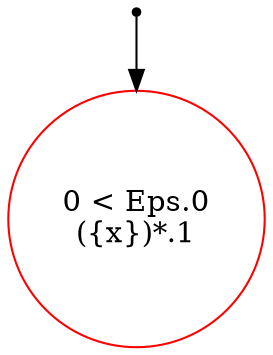 digraph {
 node [shape=point] ENTRY
 node [shape=circle]
0 [label="0 < Eps.0
({x})*.1
" color="red"]
ENTRY -> 0

}
